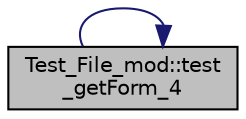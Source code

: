 digraph "Test_File_mod::test_getForm_4"
{
 // LATEX_PDF_SIZE
  edge [fontname="Helvetica",fontsize="10",labelfontname="Helvetica",labelfontsize="10"];
  node [fontname="Helvetica",fontsize="10",shape=record];
  rankdir="LR";
  Node1 [label="Test_File_mod::test\l_getForm_4",height=0.2,width=0.4,color="black", fillcolor="grey75", style="filled", fontcolor="black",tooltip="Check inquire with an input file name."];
  Node1 -> Node1 [color="midnightblue",fontsize="10",style="solid"];
}
